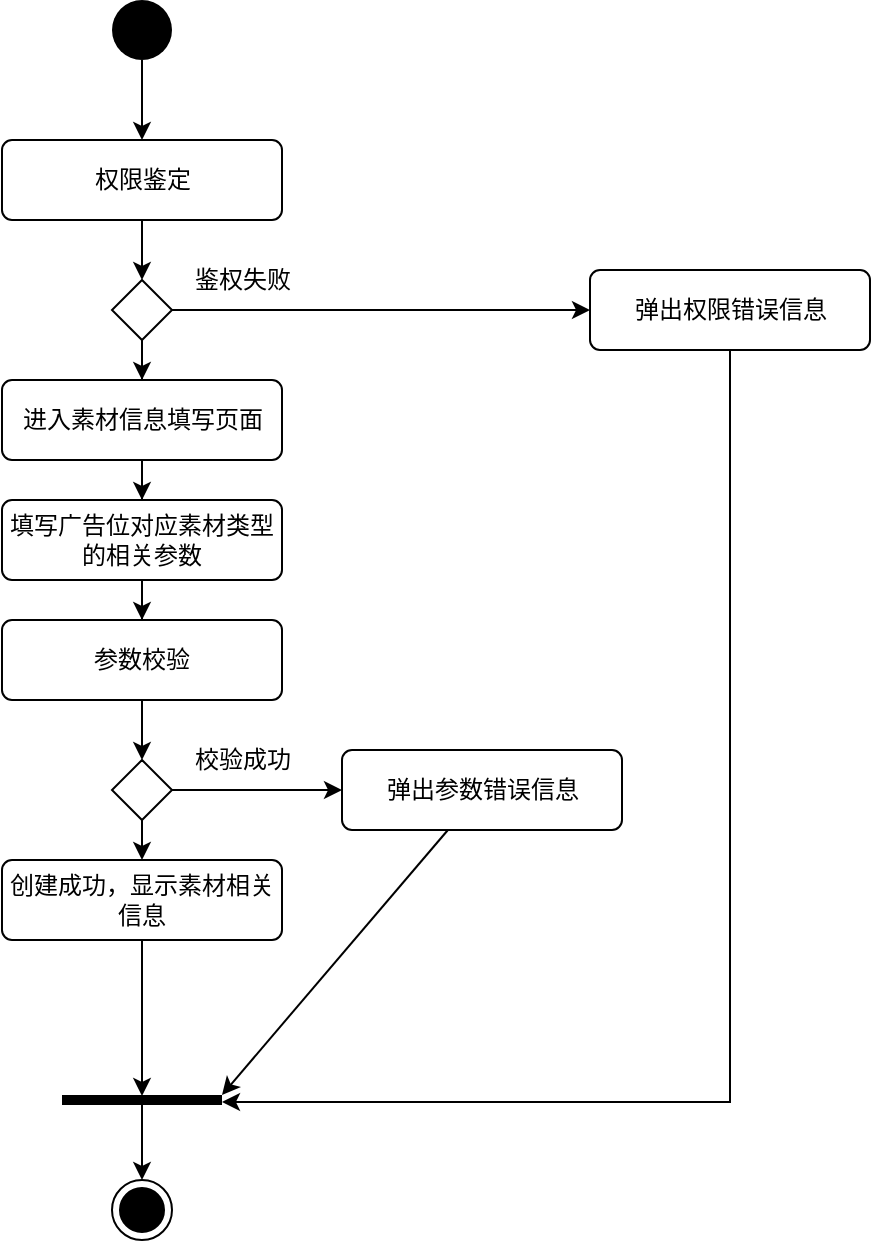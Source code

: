 <mxfile version="14.9.5" type="github">
  <diagram id="4-xmZcjSCOeOXGIFO640" name="Page-1">
    <mxGraphModel dx="1426" dy="794" grid="1" gridSize="10" guides="1" tooltips="1" connect="1" arrows="1" fold="1" page="1" pageScale="1" pageWidth="827" pageHeight="1169" math="0" shadow="0">
      <root>
        <mxCell id="0" />
        <mxCell id="1" parent="0" />
        <mxCell id="icBwKRavlamgWxdaJovU-32" style="edgeStyle=orthogonalEdgeStyle;rounded=0;orthogonalLoop=1;jettySize=auto;html=1;" parent="1" source="icBwKRavlamgWxdaJovU-27" target="icBwKRavlamgWxdaJovU-28" edge="1">
          <mxGeometry relative="1" as="geometry" />
        </mxCell>
        <mxCell id="icBwKRavlamgWxdaJovU-27" value="" style="ellipse;fillColor=#000000;strokeColor=none;" parent="1" vertex="1">
          <mxGeometry x="175" y="230" width="30" height="30" as="geometry" />
        </mxCell>
        <mxCell id="icBwKRavlamgWxdaJovU-36" style="edgeStyle=orthogonalEdgeStyle;rounded=0;orthogonalLoop=1;jettySize=auto;html=1;entryX=0.5;entryY=0;entryDx=0;entryDy=0;" parent="1" source="icBwKRavlamgWxdaJovU-28" target="icBwKRavlamgWxdaJovU-35" edge="1">
          <mxGeometry relative="1" as="geometry" />
        </mxCell>
        <mxCell id="icBwKRavlamgWxdaJovU-28" value="权限鉴定" style="html=1;align=center;verticalAlign=middle;rounded=1;absoluteArcSize=1;arcSize=10;dashed=0;shadow=0;" parent="1" vertex="1">
          <mxGeometry x="120" y="300" width="140" height="40" as="geometry" />
        </mxCell>
        <mxCell id="icBwKRavlamgWxdaJovU-34" style="edgeStyle=orthogonalEdgeStyle;rounded=0;orthogonalLoop=1;jettySize=auto;html=1;entryX=0.5;entryY=0;entryDx=0;entryDy=0;" parent="1" source="icBwKRavlamgWxdaJovU-31" target="icBwKRavlamgWxdaJovU-33" edge="1">
          <mxGeometry relative="1" as="geometry" />
        </mxCell>
        <mxCell id="icBwKRavlamgWxdaJovU-31" value="" style="html=1;points=[];perimeter=orthogonalPerimeter;fillColor=#000000;strokeColor=none;shadow=0;verticalAlign=middle;rotation=90;" parent="1" vertex="1">
          <mxGeometry x="187.5" y="740" width="5" height="80" as="geometry" />
        </mxCell>
        <mxCell id="icBwKRavlamgWxdaJovU-33" value="" style="ellipse;html=1;shape=endState;fillColor=#000000;strokeColor=#000000;shadow=0;verticalAlign=middle;" parent="1" vertex="1">
          <mxGeometry x="175" y="820" width="30" height="30" as="geometry" />
        </mxCell>
        <mxCell id="icBwKRavlamgWxdaJovU-38" style="edgeStyle=orthogonalEdgeStyle;rounded=0;orthogonalLoop=1;jettySize=auto;html=1;" parent="1" source="icBwKRavlamgWxdaJovU-35" target="icBwKRavlamgWxdaJovU-37" edge="1">
          <mxGeometry relative="1" as="geometry" />
        </mxCell>
        <mxCell id="icBwKRavlamgWxdaJovU-50" style="edgeStyle=orthogonalEdgeStyle;rounded=0;orthogonalLoop=1;jettySize=auto;html=1;" parent="1" source="icBwKRavlamgWxdaJovU-35" target="icBwKRavlamgWxdaJovU-41" edge="1">
          <mxGeometry relative="1" as="geometry" />
        </mxCell>
        <mxCell id="icBwKRavlamgWxdaJovU-35" value="" style="rhombus;shadow=0;gradientColor=none;verticalAlign=middle;" parent="1" vertex="1">
          <mxGeometry x="175" y="370" width="30" height="30" as="geometry" />
        </mxCell>
        <mxCell id="icBwKRavlamgWxdaJovU-39" style="edgeStyle=orthogonalEdgeStyle;rounded=0;orthogonalLoop=1;jettySize=auto;html=1;entryX=0.7;entryY=0;entryDx=0;entryDy=0;entryPerimeter=0;" parent="1" source="icBwKRavlamgWxdaJovU-37" target="icBwKRavlamgWxdaJovU-31" edge="1">
          <mxGeometry relative="1" as="geometry">
            <Array as="points">
              <mxPoint x="484" y="781" />
            </Array>
          </mxGeometry>
        </mxCell>
        <mxCell id="icBwKRavlamgWxdaJovU-37" value="弹出权限错误信息" style="html=1;align=center;verticalAlign=middle;rounded=1;absoluteArcSize=1;arcSize=10;dashed=0;shadow=0;gradientColor=none;" parent="1" vertex="1">
          <mxGeometry x="414" y="365" width="140" height="40" as="geometry" />
        </mxCell>
        <mxCell id="icBwKRavlamgWxdaJovU-40" value="鉴权失败" style="text;html=1;align=center;verticalAlign=middle;resizable=0;points=[];autosize=1;strokeColor=none;" parent="1" vertex="1">
          <mxGeometry x="210" y="360" width="60" height="20" as="geometry" />
        </mxCell>
        <mxCell id="icBwKRavlamgWxdaJovU-46" style="edgeStyle=orthogonalEdgeStyle;rounded=0;orthogonalLoop=1;jettySize=auto;html=1;entryX=0.5;entryY=0;entryDx=0;entryDy=0;" parent="1" source="icBwKRavlamgWxdaJovU-41" target="icBwKRavlamgWxdaJovU-42" edge="1">
          <mxGeometry relative="1" as="geometry" />
        </mxCell>
        <mxCell id="icBwKRavlamgWxdaJovU-41" value="进入素材信息填写页面" style="html=1;align=center;verticalAlign=middle;rounded=1;absoluteArcSize=1;arcSize=10;dashed=0;shadow=0;" parent="1" vertex="1">
          <mxGeometry x="120" y="420" width="140" height="40" as="geometry" />
        </mxCell>
        <mxCell id="icBwKRavlamgWxdaJovU-47" style="edgeStyle=orthogonalEdgeStyle;rounded=0;orthogonalLoop=1;jettySize=auto;html=1;entryX=0.5;entryY=0;entryDx=0;entryDy=0;" parent="1" source="icBwKRavlamgWxdaJovU-42" target="icBwKRavlamgWxdaJovU-43" edge="1">
          <mxGeometry relative="1" as="geometry" />
        </mxCell>
        <mxCell id="icBwKRavlamgWxdaJovU-42" value="填写广告位对应素材类型的相关参数" style="html=1;align=center;verticalAlign=middle;rounded=1;absoluteArcSize=1;arcSize=10;dashed=0;shadow=0;whiteSpace=wrap;" parent="1" vertex="1">
          <mxGeometry x="120" y="480" width="140" height="40" as="geometry" />
        </mxCell>
        <mxCell id="icBwKRavlamgWxdaJovU-48" value="" style="edgeStyle=orthogonalEdgeStyle;rounded=0;orthogonalLoop=1;jettySize=auto;html=1;" parent="1" source="icBwKRavlamgWxdaJovU-43" target="icBwKRavlamgWxdaJovU-45" edge="1">
          <mxGeometry relative="1" as="geometry" />
        </mxCell>
        <mxCell id="icBwKRavlamgWxdaJovU-43" value="参数校验" style="html=1;align=center;verticalAlign=middle;rounded=1;absoluteArcSize=1;arcSize=10;dashed=0;shadow=0;whiteSpace=wrap;" parent="1" vertex="1">
          <mxGeometry x="120" y="540" width="140" height="40" as="geometry" />
        </mxCell>
        <mxCell id="icBwKRavlamgWxdaJovU-52" value="" style="edgeStyle=orthogonalEdgeStyle;rounded=0;orthogonalLoop=1;jettySize=auto;html=1;" parent="1" source="icBwKRavlamgWxdaJovU-45" target="icBwKRavlamgWxdaJovU-51" edge="1">
          <mxGeometry relative="1" as="geometry" />
        </mxCell>
        <mxCell id="icBwKRavlamgWxdaJovU-56" style="edgeStyle=none;rounded=0;orthogonalLoop=1;jettySize=auto;html=1;" parent="1" source="icBwKRavlamgWxdaJovU-45" target="icBwKRavlamgWxdaJovU-55" edge="1">
          <mxGeometry relative="1" as="geometry" />
        </mxCell>
        <mxCell id="icBwKRavlamgWxdaJovU-45" value="" style="rhombus;shadow=0;gradientColor=none;verticalAlign=middle;" parent="1" vertex="1">
          <mxGeometry x="175" y="610" width="30" height="30" as="geometry" />
        </mxCell>
        <mxCell id="icBwKRavlamgWxdaJovU-53" style="rounded=0;orthogonalLoop=1;jettySize=auto;html=1;" parent="1" source="icBwKRavlamgWxdaJovU-51" target="icBwKRavlamgWxdaJovU-31" edge="1">
          <mxGeometry relative="1" as="geometry" />
        </mxCell>
        <mxCell id="icBwKRavlamgWxdaJovU-51" value="弹出参数错误信息" style="html=1;align=center;verticalAlign=middle;rounded=1;absoluteArcSize=1;arcSize=10;dashed=0;shadow=0;gradientColor=none;" parent="1" vertex="1">
          <mxGeometry x="290" y="605" width="140" height="40" as="geometry" />
        </mxCell>
        <mxCell id="icBwKRavlamgWxdaJovU-57" style="edgeStyle=none;rounded=0;orthogonalLoop=1;jettySize=auto;html=1;entryX=0.1;entryY=0.5;entryDx=0;entryDy=0;entryPerimeter=0;" parent="1" source="icBwKRavlamgWxdaJovU-55" target="icBwKRavlamgWxdaJovU-31" edge="1">
          <mxGeometry relative="1" as="geometry" />
        </mxCell>
        <mxCell id="icBwKRavlamgWxdaJovU-55" value="创建成功，显示素材相关信息" style="html=1;align=center;verticalAlign=middle;rounded=1;absoluteArcSize=1;arcSize=10;dashed=0;shadow=0;gradientColor=none;whiteSpace=wrap;" parent="1" vertex="1">
          <mxGeometry x="120" y="660" width="140" height="40" as="geometry" />
        </mxCell>
        <mxCell id="icBwKRavlamgWxdaJovU-58" value="校验成功" style="text;html=1;align=center;verticalAlign=middle;resizable=0;points=[];autosize=1;strokeColor=none;" parent="1" vertex="1">
          <mxGeometry x="210" y="600" width="60" height="20" as="geometry" />
        </mxCell>
      </root>
    </mxGraphModel>
  </diagram>
</mxfile>
